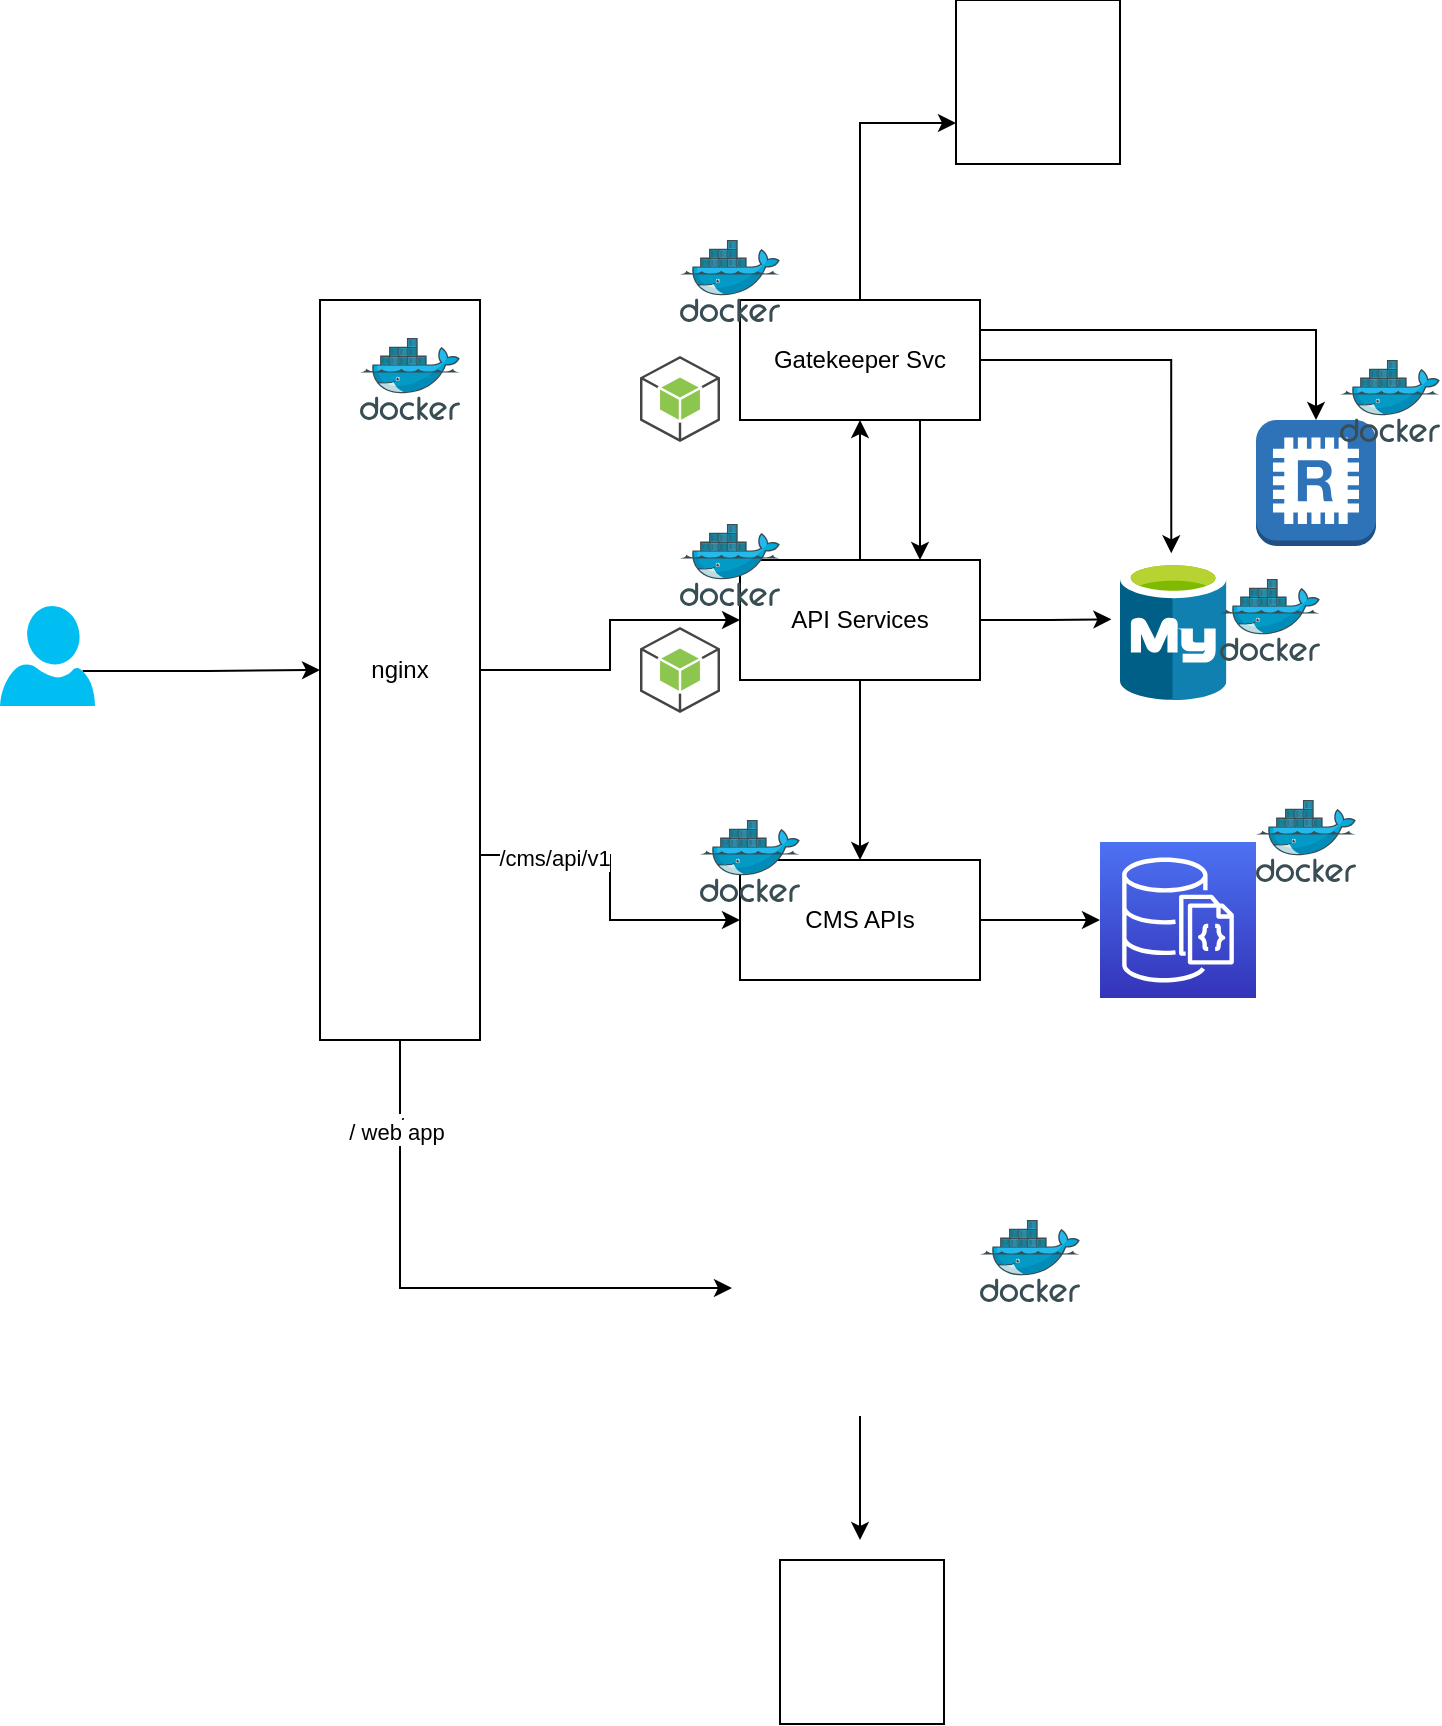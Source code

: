 <mxfile version="13.10.0" type="google"><diagram id="zVaUnb40eR5KeJ1UaK4p" name="Page-1"><mxGraphModel dx="849" dy="1645" grid="1" gridSize="10" guides="1" tooltips="1" connect="1" arrows="1" fold="1" page="1" pageScale="1" pageWidth="850" pageHeight="1100" math="0" shadow="0"><root><mxCell id="0"/><mxCell id="1" parent="0"/><mxCell id="1vqe1WkpdczpjH7pua3z-33" style="edgeStyle=orthogonalEdgeStyle;rounded=0;orthogonalLoop=1;jettySize=auto;html=1;exitX=1;exitY=0.75;exitDx=0;exitDy=0;entryX=0;entryY=0.5;entryDx=0;entryDy=0;" edge="1" parent="1" source="1vqe1WkpdczpjH7pua3z-15" target="1vqe1WkpdczpjH7pua3z-18"><mxGeometry relative="1" as="geometry"/></mxCell><mxCell id="1vqe1WkpdczpjH7pua3z-47" value="/cms/api/v1" style="edgeLabel;html=1;align=center;verticalAlign=middle;resizable=0;points=[];" vertex="1" connectable="0" parent="1vqe1WkpdczpjH7pua3z-33"><mxGeometry x="-0.549" y="-1" relative="1" as="geometry"><mxPoint as="offset"/></mxGeometry></mxCell><mxCell id="1vqe1WkpdczpjH7pua3z-44" style="edgeStyle=orthogonalEdgeStyle;rounded=0;orthogonalLoop=1;jettySize=auto;html=1;exitX=0.5;exitY=1;exitDx=0;exitDy=0;entryX=0;entryY=0.5;entryDx=0;entryDy=0;" edge="1" parent="1" source="1vqe1WkpdczpjH7pua3z-15" target="1vqe1WkpdczpjH7pua3z-34"><mxGeometry relative="1" as="geometry"/></mxCell><mxCell id="1vqe1WkpdczpjH7pua3z-45" value="/" style="edgeLabel;html=1;align=center;verticalAlign=middle;resizable=0;points=[];" vertex="1" connectable="0" parent="1vqe1WkpdczpjH7pua3z-44"><mxGeometry x="-0.708" relative="1" as="geometry"><mxPoint as="offset"/></mxGeometry></mxCell><mxCell id="1vqe1WkpdczpjH7pua3z-46" value="/ web app" style="edgeLabel;html=1;align=center;verticalAlign=middle;resizable=0;points=[];" vertex="1" connectable="0" parent="1vqe1WkpdczpjH7pua3z-44"><mxGeometry x="-0.687" y="-2" relative="1" as="geometry"><mxPoint as="offset"/></mxGeometry></mxCell><mxCell id="1vqe1WkpdczpjH7pua3z-50" style="edgeStyle=orthogonalEdgeStyle;rounded=0;orthogonalLoop=1;jettySize=auto;html=1;exitX=1;exitY=0.5;exitDx=0;exitDy=0;entryX=0;entryY=0.5;entryDx=0;entryDy=0;" edge="1" parent="1" source="1vqe1WkpdczpjH7pua3z-15" target="1vqe1WkpdczpjH7pua3z-17"><mxGeometry relative="1" as="geometry"/></mxCell><mxCell id="1vqe1WkpdczpjH7pua3z-15" value="nginx" style="rounded=0;whiteSpace=wrap;html=1;" vertex="1" parent="1"><mxGeometry x="390" y="90" width="80" height="370" as="geometry"/></mxCell><mxCell id="1vqe1WkpdczpjH7pua3z-24" style="edgeStyle=orthogonalEdgeStyle;rounded=0;orthogonalLoop=1;jettySize=auto;html=1;exitX=1;exitY=0.5;exitDx=0;exitDy=0;entryX=0.482;entryY=-0.048;entryDx=0;entryDy=0;entryPerimeter=0;" edge="1" parent="1" source="1vqe1WkpdczpjH7pua3z-16" target="1vqe1WkpdczpjH7pua3z-21"><mxGeometry relative="1" as="geometry"/></mxCell><mxCell id="1vqe1WkpdczpjH7pua3z-27" style="edgeStyle=orthogonalEdgeStyle;rounded=0;orthogonalLoop=1;jettySize=auto;html=1;exitX=1;exitY=0.25;exitDx=0;exitDy=0;entryX=0.5;entryY=0;entryDx=0;entryDy=0;entryPerimeter=0;" edge="1" parent="1" source="1vqe1WkpdczpjH7pua3z-16" target="1vqe1WkpdczpjH7pua3z-25"><mxGeometry relative="1" as="geometry"/></mxCell><mxCell id="1vqe1WkpdczpjH7pua3z-52" style="edgeStyle=orthogonalEdgeStyle;rounded=0;orthogonalLoop=1;jettySize=auto;html=1;exitX=0.75;exitY=1;exitDx=0;exitDy=0;entryX=0.75;entryY=0;entryDx=0;entryDy=0;" edge="1" parent="1" source="1vqe1WkpdczpjH7pua3z-16" target="1vqe1WkpdczpjH7pua3z-17"><mxGeometry relative="1" as="geometry"/></mxCell><mxCell id="1vqe1WkpdczpjH7pua3z-58" style="edgeStyle=orthogonalEdgeStyle;rounded=0;orthogonalLoop=1;jettySize=auto;html=1;exitX=0.5;exitY=0;exitDx=0;exitDy=0;entryX=0;entryY=0.75;entryDx=0;entryDy=0;" edge="1" parent="1" source="1vqe1WkpdczpjH7pua3z-16" target="1vqe1WkpdczpjH7pua3z-57"><mxGeometry relative="1" as="geometry"/></mxCell><mxCell id="1vqe1WkpdczpjH7pua3z-16" value="Gatekeeper Svc" style="rounded=0;whiteSpace=wrap;html=1;" vertex="1" parent="1"><mxGeometry x="600" y="90" width="120" height="60" as="geometry"/></mxCell><mxCell id="1vqe1WkpdczpjH7pua3z-28" style="edgeStyle=orthogonalEdgeStyle;rounded=0;orthogonalLoop=1;jettySize=auto;html=1;exitX=1;exitY=0.5;exitDx=0;exitDy=0;entryX=-0.081;entryY=0.424;entryDx=0;entryDy=0;entryPerimeter=0;" edge="1" parent="1" source="1vqe1WkpdczpjH7pua3z-17" target="1vqe1WkpdczpjH7pua3z-21"><mxGeometry relative="1" as="geometry"/></mxCell><mxCell id="1vqe1WkpdczpjH7pua3z-32" style="edgeStyle=orthogonalEdgeStyle;rounded=0;orthogonalLoop=1;jettySize=auto;html=1;exitX=0.5;exitY=1;exitDx=0;exitDy=0;entryX=0.5;entryY=0;entryDx=0;entryDy=0;" edge="1" parent="1" source="1vqe1WkpdczpjH7pua3z-17" target="1vqe1WkpdczpjH7pua3z-18"><mxGeometry relative="1" as="geometry"/></mxCell><mxCell id="1vqe1WkpdczpjH7pua3z-51" style="edgeStyle=orthogonalEdgeStyle;rounded=0;orthogonalLoop=1;jettySize=auto;html=1;exitX=0.5;exitY=0;exitDx=0;exitDy=0;entryX=0.5;entryY=1;entryDx=0;entryDy=0;" edge="1" parent="1" source="1vqe1WkpdczpjH7pua3z-17" target="1vqe1WkpdczpjH7pua3z-16"><mxGeometry relative="1" as="geometry"/></mxCell><mxCell id="1vqe1WkpdczpjH7pua3z-17" value="API Services" style="rounded=0;whiteSpace=wrap;html=1;" vertex="1" parent="1"><mxGeometry x="600" y="220" width="120" height="60" as="geometry"/></mxCell><mxCell id="1vqe1WkpdczpjH7pua3z-29" style="edgeStyle=orthogonalEdgeStyle;rounded=0;orthogonalLoop=1;jettySize=auto;html=1;exitX=1;exitY=0.5;exitDx=0;exitDy=0;" edge="1" parent="1" source="1vqe1WkpdczpjH7pua3z-18" target="1vqe1WkpdczpjH7pua3z-20"><mxGeometry relative="1" as="geometry"/></mxCell><mxCell id="1vqe1WkpdczpjH7pua3z-18" value="CMS APIs" style="rounded=0;whiteSpace=wrap;html=1;" vertex="1" parent="1"><mxGeometry x="600" y="370" width="120" height="60" as="geometry"/></mxCell><mxCell id="1vqe1WkpdczpjH7pua3z-20" value="" style="outlineConnect=0;fontColor=#232F3E;gradientColor=#4D72F3;gradientDirection=north;fillColor=#3334B9;strokeColor=#ffffff;dashed=0;verticalLabelPosition=bottom;verticalAlign=top;align=center;html=1;fontSize=12;fontStyle=0;aspect=fixed;shape=mxgraph.aws4.resourceIcon;resIcon=mxgraph.aws4.documentdb_with_mongodb_compatibility;" vertex="1" parent="1"><mxGeometry x="780" y="361" width="78" height="78" as="geometry"/></mxCell><mxCell id="1vqe1WkpdczpjH7pua3z-21" value="" style="aspect=fixed;html=1;points=[];align=center;image;fontSize=12;image=img/lib/mscae/Azure_Database_for_MySQL_servers.svg;" vertex="1" parent="1"><mxGeometry x="790" y="220" width="53.2" height="70" as="geometry"/></mxCell><mxCell id="1vqe1WkpdczpjH7pua3z-25" value="" style="outlineConnect=0;dashed=0;verticalLabelPosition=bottom;verticalAlign=top;align=center;html=1;shape=mxgraph.aws3.redis;fillColor=#2E73B8;gradientColor=none;" vertex="1" parent="1"><mxGeometry x="858" y="150" width="60" height="63" as="geometry"/></mxCell><mxCell id="1vqe1WkpdczpjH7pua3z-56" style="edgeStyle=orthogonalEdgeStyle;rounded=0;orthogonalLoop=1;jettySize=auto;html=1;exitX=0.5;exitY=1;exitDx=0;exitDy=0;" edge="1" parent="1" source="1vqe1WkpdczpjH7pua3z-34"><mxGeometry relative="1" as="geometry"><mxPoint x="660" y="710" as="targetPoint"/></mxGeometry></mxCell><mxCell id="1vqe1WkpdczpjH7pua3z-34" value="" style="shape=image;html=1;verticalAlign=top;verticalLabelPosition=bottom;labelBackgroundColor=#ffffff;imageAspect=0;aspect=fixed;image=https://cdn4.iconfinder.com/data/icons/logos-and-brands/512/367_Vuejs_logo-128.png" vertex="1" parent="1"><mxGeometry x="596" y="520" width="128" height="128" as="geometry"/></mxCell><mxCell id="1vqe1WkpdczpjH7pua3z-36" value="" style="aspect=fixed;html=1;points=[];align=center;image;fontSize=12;image=img/lib/mscae/Docker.svg;" vertex="1" parent="1"><mxGeometry x="720" y="550" width="50" height="41" as="geometry"/></mxCell><mxCell id="1vqe1WkpdczpjH7pua3z-37" value="" style="aspect=fixed;html=1;points=[];align=center;image;fontSize=12;image=img/lib/mscae/Docker.svg;" vertex="1" parent="1"><mxGeometry x="410" y="109" width="50" height="41" as="geometry"/></mxCell><mxCell id="1vqe1WkpdczpjH7pua3z-38" value="" style="aspect=fixed;html=1;points=[];align=center;image;fontSize=12;image=img/lib/mscae/Docker.svg;" vertex="1" parent="1"><mxGeometry x="570" y="60" width="50" height="41" as="geometry"/></mxCell><mxCell id="1vqe1WkpdczpjH7pua3z-39" value="" style="aspect=fixed;html=1;points=[];align=center;image;fontSize=12;image=img/lib/mscae/Docker.svg;" vertex="1" parent="1"><mxGeometry x="570" y="202" width="50" height="41" as="geometry"/></mxCell><mxCell id="1vqe1WkpdczpjH7pua3z-40" value="" style="aspect=fixed;html=1;points=[];align=center;image;fontSize=12;image=img/lib/mscae/Docker.svg;" vertex="1" parent="1"><mxGeometry x="580" y="350" width="50" height="41" as="geometry"/></mxCell><mxCell id="1vqe1WkpdczpjH7pua3z-41" value="" style="aspect=fixed;html=1;points=[];align=center;image;fontSize=12;image=img/lib/mscae/Docker.svg;" vertex="1" parent="1"><mxGeometry x="858" y="340" width="50" height="41" as="geometry"/></mxCell><mxCell id="1vqe1WkpdczpjH7pua3z-42" value="" style="aspect=fixed;html=1;points=[];align=center;image;fontSize=12;image=img/lib/mscae/Docker.svg;" vertex="1" parent="1"><mxGeometry x="840" y="229.5" width="50" height="41" as="geometry"/></mxCell><mxCell id="1vqe1WkpdczpjH7pua3z-43" value="" style="aspect=fixed;html=1;points=[];align=center;image;fontSize=12;image=img/lib/mscae/Docker.svg;" vertex="1" parent="1"><mxGeometry x="900" y="120" width="50" height="41" as="geometry"/></mxCell><mxCell id="1vqe1WkpdczpjH7pua3z-49" style="edgeStyle=orthogonalEdgeStyle;rounded=0;orthogonalLoop=1;jettySize=auto;html=1;exitX=0.87;exitY=0.65;exitDx=0;exitDy=0;exitPerimeter=0;entryX=0;entryY=0.5;entryDx=0;entryDy=0;" edge="1" parent="1" source="1vqe1WkpdczpjH7pua3z-48" target="1vqe1WkpdczpjH7pua3z-15"><mxGeometry relative="1" as="geometry"/></mxCell><mxCell id="1vqe1WkpdczpjH7pua3z-48" value="" style="verticalLabelPosition=bottom;html=1;verticalAlign=top;align=center;strokeColor=none;fillColor=#00BEF2;shape=mxgraph.azure.user;" vertex="1" parent="1"><mxGeometry x="230" y="243" width="47.5" height="50" as="geometry"/></mxCell><mxCell id="1vqe1WkpdczpjH7pua3z-53" value="" style="outlineConnect=0;dashed=0;verticalLabelPosition=bottom;verticalAlign=top;align=center;html=1;shape=mxgraph.aws3.android;fillColor=#8CC64F;gradientColor=none;" vertex="1" parent="1"><mxGeometry x="550" y="118" width="40" height="43" as="geometry"/></mxCell><mxCell id="1vqe1WkpdczpjH7pua3z-54" value="" style="outlineConnect=0;dashed=0;verticalLabelPosition=bottom;verticalAlign=top;align=center;html=1;shape=mxgraph.aws3.android;fillColor=#8CC64F;gradientColor=none;" vertex="1" parent="1"><mxGeometry x="550" y="253.5" width="40" height="43" as="geometry"/></mxCell><mxCell id="1vqe1WkpdczpjH7pua3z-55" value="" style="shape=image;html=1;verticalAlign=top;verticalLabelPosition=bottom;labelBackgroundColor=#ffffff;imageAspect=0;aspect=fixed;image=https://cdn4.iconfinder.com/data/icons/google-i-o-2016/512/google_firebase-2-128.png;imageBorder=#000000;" vertex="1" parent="1"><mxGeometry x="620" y="720" width="82" height="82" as="geometry"/></mxCell><mxCell id="1vqe1WkpdczpjH7pua3z-57" value="" style="shape=image;html=1;verticalAlign=top;verticalLabelPosition=bottom;labelBackgroundColor=#ffffff;imageAspect=0;aspect=fixed;image=https://cdn4.iconfinder.com/data/icons/google-i-o-2016/512/google_firebase-2-128.png;imageBorder=#000000;" vertex="1" parent="1"><mxGeometry x="708" y="-60" width="82" height="82" as="geometry"/></mxCell></root></mxGraphModel></diagram></mxfile>
